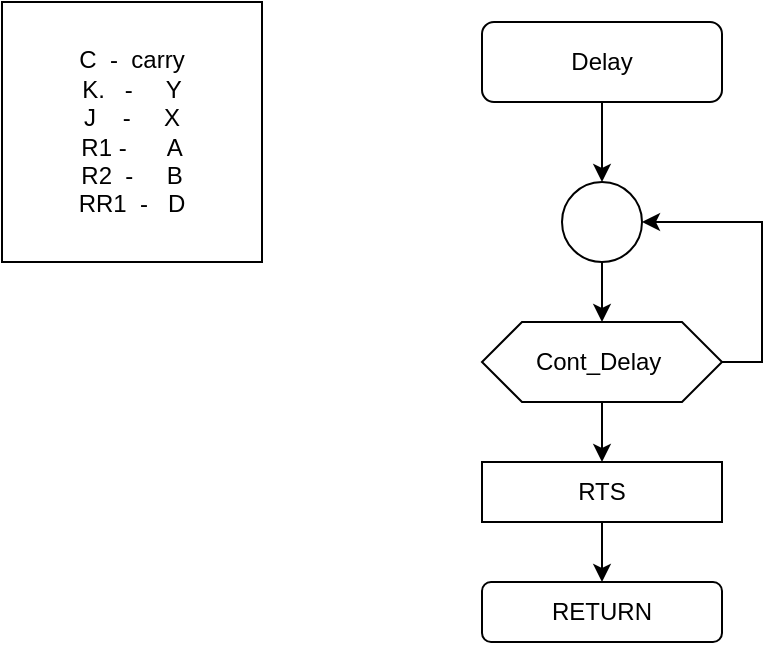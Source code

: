 <mxfile version="14.4.3" type="device"><diagram id="x8HLO04Rj9UIMd0nOf-o" name="Page-1"><mxGraphModel dx="574" dy="672" grid="1" gridSize="10" guides="1" tooltips="1" connect="1" arrows="1" fold="1" page="1" pageScale="1" pageWidth="850" pageHeight="1100" math="0" shadow="0"><root><mxCell id="0"/><mxCell id="1" parent="0"/><mxCell id="kfY1xzIOtz1V5giNs8Ay-1" value="C &amp;nbsp;- &amp;nbsp;carry&lt;br&gt;K. &amp;nbsp; - &amp;nbsp; &amp;nbsp; Y&lt;br&gt;J &amp;nbsp; &amp;nbsp;- &amp;nbsp; &amp;nbsp; X&lt;br&gt;R1 - &amp;nbsp; &amp;nbsp; &amp;nbsp;A&lt;br&gt;R2 &amp;nbsp;- &amp;nbsp; &amp;nbsp; B&lt;br&gt;RR1 &amp;nbsp;- &amp;nbsp; D" style="whiteSpace=wrap;html=1;aspect=fixed;" vertex="1" parent="1"><mxGeometry x="170" y="290" width="130" height="130" as="geometry"/></mxCell><mxCell id="kfY1xzIOtz1V5giNs8Ay-2" style="edgeStyle=orthogonalEdgeStyle;rounded=0;orthogonalLoop=1;jettySize=auto;html=1;exitX=0.5;exitY=1;exitDx=0;exitDy=0;" edge="1" parent="1" source="kfY1xzIOtz1V5giNs8Ay-3" target="kfY1xzIOtz1V5giNs8Ay-5"><mxGeometry relative="1" as="geometry"/></mxCell><mxCell id="kfY1xzIOtz1V5giNs8Ay-3" value="Delay" style="rounded=1;whiteSpace=wrap;html=1;" vertex="1" parent="1"><mxGeometry x="410" y="300" width="120" height="40" as="geometry"/></mxCell><mxCell id="kfY1xzIOtz1V5giNs8Ay-4" style="edgeStyle=orthogonalEdgeStyle;rounded=0;orthogonalLoop=1;jettySize=auto;html=1;exitX=0.5;exitY=1;exitDx=0;exitDy=0;" edge="1" parent="1" source="kfY1xzIOtz1V5giNs8Ay-5" target="kfY1xzIOtz1V5giNs8Ay-8"><mxGeometry relative="1" as="geometry"/></mxCell><mxCell id="kfY1xzIOtz1V5giNs8Ay-5" value="" style="ellipse;whiteSpace=wrap;html=1;aspect=fixed;" vertex="1" parent="1"><mxGeometry x="450" y="380" width="40" height="40" as="geometry"/></mxCell><mxCell id="kfY1xzIOtz1V5giNs8Ay-7" style="edgeStyle=orthogonalEdgeStyle;rounded=0;orthogonalLoop=1;jettySize=auto;html=1;exitX=1;exitY=0.5;exitDx=0;exitDy=0;entryX=1;entryY=0.5;entryDx=0;entryDy=0;" edge="1" parent="1" source="kfY1xzIOtz1V5giNs8Ay-8" target="kfY1xzIOtz1V5giNs8Ay-5"><mxGeometry relative="1" as="geometry"/></mxCell><mxCell id="kfY1xzIOtz1V5giNs8Ay-12" style="edgeStyle=orthogonalEdgeStyle;rounded=0;orthogonalLoop=1;jettySize=auto;html=1;exitX=0.5;exitY=1;exitDx=0;exitDy=0;" edge="1" parent="1" source="kfY1xzIOtz1V5giNs8Ay-8" target="kfY1xzIOtz1V5giNs8Ay-10"><mxGeometry relative="1" as="geometry"/></mxCell><mxCell id="kfY1xzIOtz1V5giNs8Ay-8" value="Cont_Delay&amp;nbsp;" style="shape=hexagon;perimeter=hexagonPerimeter2;whiteSpace=wrap;html=1;fixedSize=1;" vertex="1" parent="1"><mxGeometry x="410" y="450" width="120" height="40" as="geometry"/></mxCell><mxCell id="kfY1xzIOtz1V5giNs8Ay-9" value="RETURN" style="rounded=1;whiteSpace=wrap;html=1;" vertex="1" parent="1"><mxGeometry x="410" y="580" width="120" height="30" as="geometry"/></mxCell><mxCell id="kfY1xzIOtz1V5giNs8Ay-13" style="edgeStyle=orthogonalEdgeStyle;rounded=0;orthogonalLoop=1;jettySize=auto;html=1;exitX=0.5;exitY=1;exitDx=0;exitDy=0;" edge="1" parent="1" source="kfY1xzIOtz1V5giNs8Ay-10" target="kfY1xzIOtz1V5giNs8Ay-9"><mxGeometry relative="1" as="geometry"/></mxCell><mxCell id="kfY1xzIOtz1V5giNs8Ay-10" value="RTS" style="rounded=0;whiteSpace=wrap;html=1;" vertex="1" parent="1"><mxGeometry x="410" y="520" width="120" height="30" as="geometry"/></mxCell></root></mxGraphModel></diagram></mxfile>